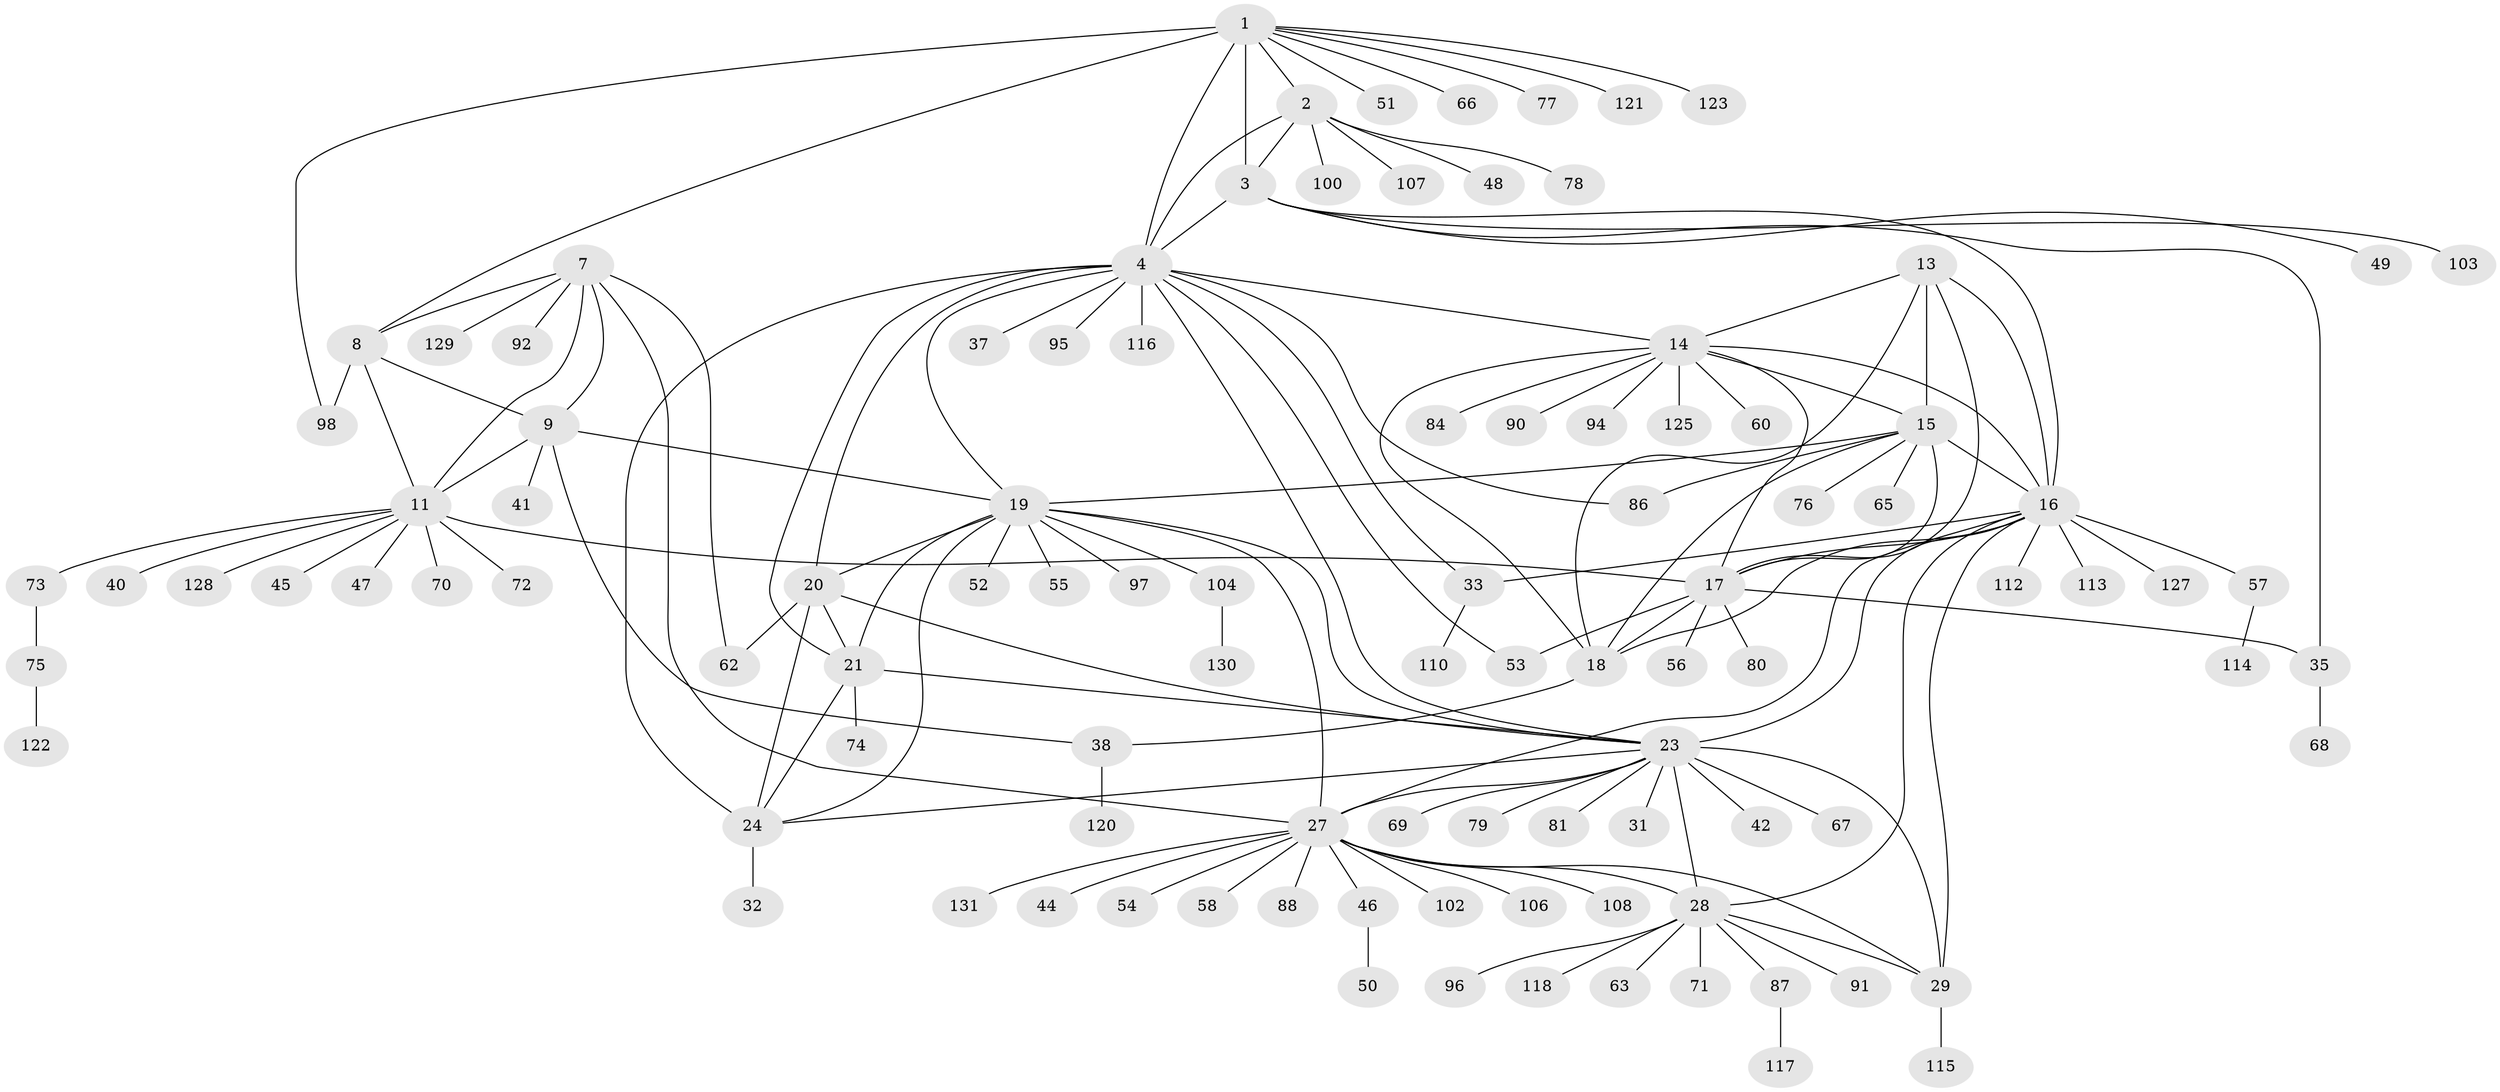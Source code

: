 // original degree distribution, {6: 0.04580152671755725, 10: 0.03816793893129771, 12: 0.03816793893129771, 11: 0.015267175572519083, 8: 0.030534351145038167, 5: 0.022900763358778626, 7: 0.022900763358778626, 14: 0.007633587786259542, 9: 0.007633587786259542, 1: 0.5648854961832062, 2: 0.16793893129770993, 3: 0.03816793893129771}
// Generated by graph-tools (version 1.1) at 2025/42/03/06/25 10:42:14]
// undirected, 103 vertices, 148 edges
graph export_dot {
graph [start="1"]
  node [color=gray90,style=filled];
  1 [super="+5"];
  2 [super="+83"];
  3 [super="+6"];
  4 [super="+22"];
  7 [super="+61"];
  8 [super="+10"];
  9 [super="+12"];
  11 [super="+59"];
  13;
  14 [super="+43"];
  15;
  16 [super="+25"];
  17 [super="+39"];
  18;
  19 [super="+99"];
  20 [super="+101"];
  21;
  23 [super="+26"];
  24 [super="+85"];
  27 [super="+30"];
  28 [super="+109"];
  29 [super="+36"];
  31;
  32;
  33 [super="+34"];
  35;
  37 [super="+105"];
  38 [super="+64"];
  40;
  41;
  42;
  44;
  45;
  46;
  47;
  48;
  49;
  50;
  51 [super="+89"];
  52;
  53;
  54;
  55;
  56;
  57 [super="+82"];
  58;
  60;
  62;
  63 [super="+124"];
  65;
  66;
  67;
  68;
  69;
  70;
  71;
  72;
  73;
  74;
  75 [super="+119"];
  76;
  77;
  78;
  79;
  80;
  81;
  84;
  86 [super="+93"];
  87;
  88;
  90;
  91;
  92 [super="+111"];
  94;
  95;
  96;
  97;
  98;
  100;
  102;
  103;
  104;
  106;
  107;
  108;
  110;
  112;
  113;
  114;
  115;
  116;
  117 [super="+126"];
  118;
  120;
  121;
  122;
  123;
  125;
  127;
  128;
  129;
  130;
  131;
  1 -- 2 [weight=2];
  1 -- 3 [weight=4];
  1 -- 4 [weight=2];
  1 -- 121;
  1 -- 66;
  1 -- 98;
  1 -- 77;
  1 -- 51;
  1 -- 123;
  1 -- 8;
  2 -- 3 [weight=2];
  2 -- 4;
  2 -- 48;
  2 -- 78;
  2 -- 100;
  2 -- 107;
  3 -- 4 [weight=2];
  3 -- 103;
  3 -- 35;
  3 -- 49;
  3 -- 16;
  4 -- 14;
  4 -- 33;
  4 -- 53;
  4 -- 86;
  4 -- 95;
  4 -- 37;
  4 -- 19;
  4 -- 20;
  4 -- 21;
  4 -- 116;
  4 -- 23;
  4 -- 24 [weight=2];
  7 -- 8 [weight=2];
  7 -- 9 [weight=2];
  7 -- 11;
  7 -- 27;
  7 -- 62;
  7 -- 92;
  7 -- 129;
  8 -- 9 [weight=4];
  8 -- 11 [weight=2];
  8 -- 98;
  9 -- 11 [weight=2];
  9 -- 19;
  9 -- 41;
  9 -- 38;
  11 -- 17 [weight=2];
  11 -- 40;
  11 -- 45;
  11 -- 47;
  11 -- 70;
  11 -- 72;
  11 -- 73;
  11 -- 128;
  13 -- 14;
  13 -- 15;
  13 -- 16;
  13 -- 17;
  13 -- 18;
  14 -- 15;
  14 -- 16;
  14 -- 17;
  14 -- 18;
  14 -- 60;
  14 -- 84;
  14 -- 90;
  14 -- 94;
  14 -- 125;
  15 -- 16;
  15 -- 17;
  15 -- 18;
  15 -- 19;
  15 -- 65;
  15 -- 76;
  15 -- 86;
  16 -- 17;
  16 -- 18;
  16 -- 57;
  16 -- 112;
  16 -- 113;
  16 -- 127;
  16 -- 23;
  16 -- 27 [weight=2];
  16 -- 28;
  16 -- 29;
  16 -- 33;
  17 -- 18;
  17 -- 35;
  17 -- 53;
  17 -- 56;
  17 -- 80;
  18 -- 38;
  19 -- 20;
  19 -- 21;
  19 -- 23;
  19 -- 24;
  19 -- 52;
  19 -- 55;
  19 -- 97;
  19 -- 104;
  19 -- 27;
  20 -- 21;
  20 -- 23;
  20 -- 24;
  20 -- 62;
  21 -- 23;
  21 -- 24;
  21 -- 74;
  23 -- 24;
  23 -- 31;
  23 -- 42;
  23 -- 67;
  23 -- 69;
  23 -- 79;
  23 -- 81;
  23 -- 27 [weight=2];
  23 -- 28;
  23 -- 29;
  24 -- 32;
  27 -- 28 [weight=2];
  27 -- 29 [weight=2];
  27 -- 58;
  27 -- 102;
  27 -- 106;
  27 -- 131;
  27 -- 44;
  27 -- 108;
  27 -- 46;
  27 -- 54;
  27 -- 88;
  28 -- 29;
  28 -- 63;
  28 -- 71;
  28 -- 87;
  28 -- 91;
  28 -- 96;
  28 -- 118;
  29 -- 115;
  33 -- 110;
  35 -- 68;
  38 -- 120;
  46 -- 50;
  57 -- 114;
  73 -- 75;
  75 -- 122;
  87 -- 117;
  104 -- 130;
}
